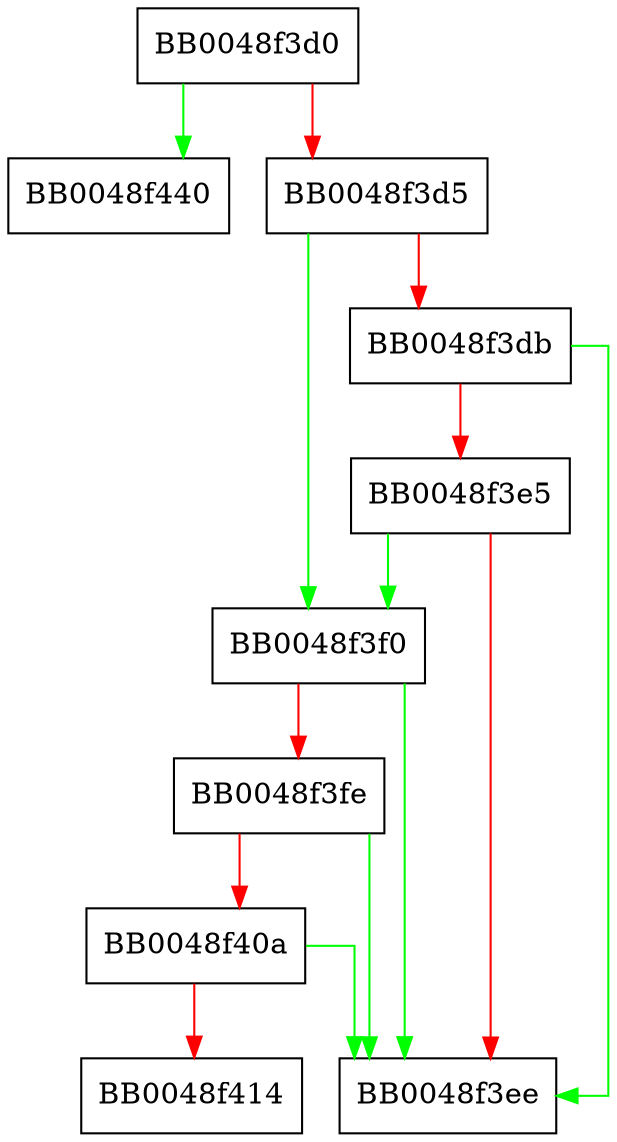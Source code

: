 digraph SSL_get_handshake_rtt {
  node [shape="box"];
  graph [splines=ortho];
  BB0048f3d0 -> BB0048f440 [color="green"];
  BB0048f3d0 -> BB0048f3d5 [color="red"];
  BB0048f3d5 -> BB0048f3f0 [color="green"];
  BB0048f3d5 -> BB0048f3db [color="red"];
  BB0048f3db -> BB0048f3ee [color="green"];
  BB0048f3db -> BB0048f3e5 [color="red"];
  BB0048f3e5 -> BB0048f3f0 [color="green"];
  BB0048f3e5 -> BB0048f3ee [color="red"];
  BB0048f3f0 -> BB0048f3ee [color="green"];
  BB0048f3f0 -> BB0048f3fe [color="red"];
  BB0048f3fe -> BB0048f3ee [color="green"];
  BB0048f3fe -> BB0048f40a [color="red"];
  BB0048f40a -> BB0048f3ee [color="green"];
  BB0048f40a -> BB0048f414 [color="red"];
}